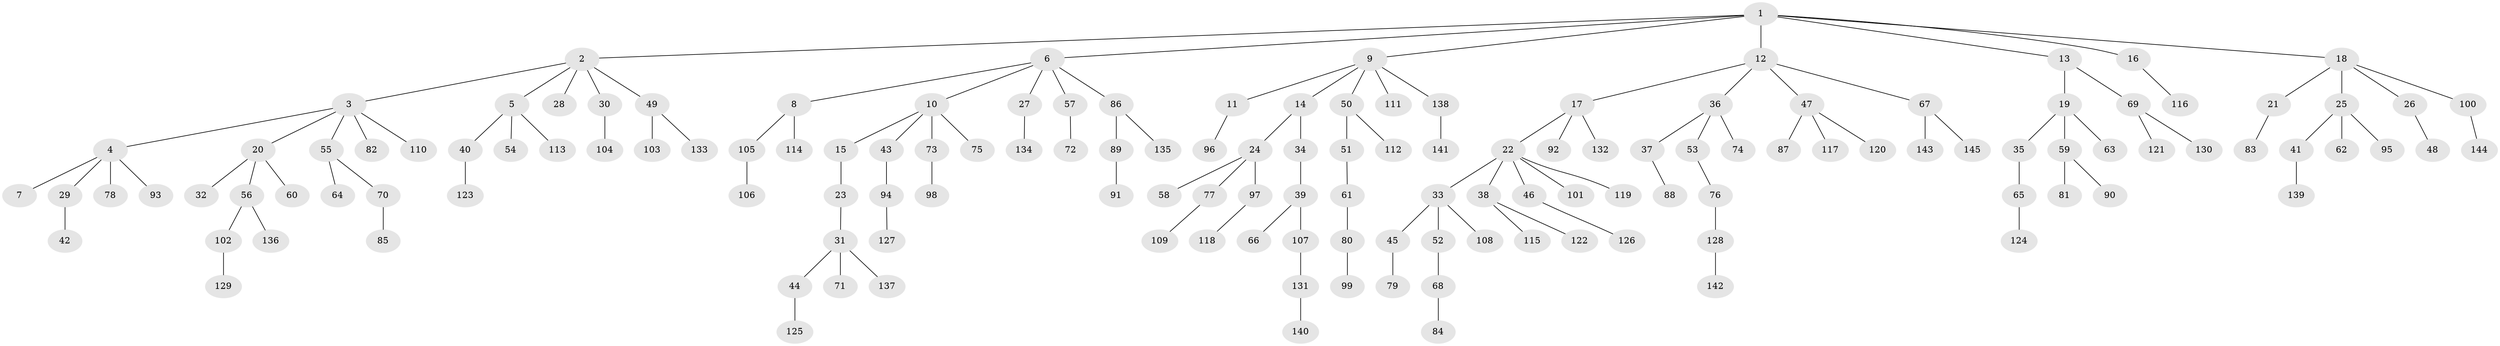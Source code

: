 // Generated by graph-tools (version 1.1) at 2025/37/03/09/25 02:37:05]
// undirected, 145 vertices, 144 edges
graph export_dot {
graph [start="1"]
  node [color=gray90,style=filled];
  1;
  2;
  3;
  4;
  5;
  6;
  7;
  8;
  9;
  10;
  11;
  12;
  13;
  14;
  15;
  16;
  17;
  18;
  19;
  20;
  21;
  22;
  23;
  24;
  25;
  26;
  27;
  28;
  29;
  30;
  31;
  32;
  33;
  34;
  35;
  36;
  37;
  38;
  39;
  40;
  41;
  42;
  43;
  44;
  45;
  46;
  47;
  48;
  49;
  50;
  51;
  52;
  53;
  54;
  55;
  56;
  57;
  58;
  59;
  60;
  61;
  62;
  63;
  64;
  65;
  66;
  67;
  68;
  69;
  70;
  71;
  72;
  73;
  74;
  75;
  76;
  77;
  78;
  79;
  80;
  81;
  82;
  83;
  84;
  85;
  86;
  87;
  88;
  89;
  90;
  91;
  92;
  93;
  94;
  95;
  96;
  97;
  98;
  99;
  100;
  101;
  102;
  103;
  104;
  105;
  106;
  107;
  108;
  109;
  110;
  111;
  112;
  113;
  114;
  115;
  116;
  117;
  118;
  119;
  120;
  121;
  122;
  123;
  124;
  125;
  126;
  127;
  128;
  129;
  130;
  131;
  132;
  133;
  134;
  135;
  136;
  137;
  138;
  139;
  140;
  141;
  142;
  143;
  144;
  145;
  1 -- 2;
  1 -- 6;
  1 -- 9;
  1 -- 12;
  1 -- 13;
  1 -- 16;
  1 -- 18;
  2 -- 3;
  2 -- 5;
  2 -- 28;
  2 -- 30;
  2 -- 49;
  3 -- 4;
  3 -- 20;
  3 -- 55;
  3 -- 82;
  3 -- 110;
  4 -- 7;
  4 -- 29;
  4 -- 78;
  4 -- 93;
  5 -- 40;
  5 -- 54;
  5 -- 113;
  6 -- 8;
  6 -- 10;
  6 -- 27;
  6 -- 57;
  6 -- 86;
  8 -- 105;
  8 -- 114;
  9 -- 11;
  9 -- 14;
  9 -- 50;
  9 -- 111;
  9 -- 138;
  10 -- 15;
  10 -- 43;
  10 -- 73;
  10 -- 75;
  11 -- 96;
  12 -- 17;
  12 -- 36;
  12 -- 47;
  12 -- 67;
  13 -- 19;
  13 -- 69;
  14 -- 24;
  14 -- 34;
  15 -- 23;
  16 -- 116;
  17 -- 22;
  17 -- 92;
  17 -- 132;
  18 -- 21;
  18 -- 25;
  18 -- 26;
  18 -- 100;
  19 -- 35;
  19 -- 59;
  19 -- 63;
  20 -- 32;
  20 -- 56;
  20 -- 60;
  21 -- 83;
  22 -- 33;
  22 -- 38;
  22 -- 46;
  22 -- 101;
  22 -- 119;
  23 -- 31;
  24 -- 58;
  24 -- 77;
  24 -- 97;
  25 -- 41;
  25 -- 62;
  25 -- 95;
  26 -- 48;
  27 -- 134;
  29 -- 42;
  30 -- 104;
  31 -- 44;
  31 -- 71;
  31 -- 137;
  33 -- 45;
  33 -- 52;
  33 -- 108;
  34 -- 39;
  35 -- 65;
  36 -- 37;
  36 -- 53;
  36 -- 74;
  37 -- 88;
  38 -- 115;
  38 -- 122;
  39 -- 66;
  39 -- 107;
  40 -- 123;
  41 -- 139;
  43 -- 94;
  44 -- 125;
  45 -- 79;
  46 -- 126;
  47 -- 87;
  47 -- 117;
  47 -- 120;
  49 -- 103;
  49 -- 133;
  50 -- 51;
  50 -- 112;
  51 -- 61;
  52 -- 68;
  53 -- 76;
  55 -- 64;
  55 -- 70;
  56 -- 102;
  56 -- 136;
  57 -- 72;
  59 -- 81;
  59 -- 90;
  61 -- 80;
  65 -- 124;
  67 -- 143;
  67 -- 145;
  68 -- 84;
  69 -- 121;
  69 -- 130;
  70 -- 85;
  73 -- 98;
  76 -- 128;
  77 -- 109;
  80 -- 99;
  86 -- 89;
  86 -- 135;
  89 -- 91;
  94 -- 127;
  97 -- 118;
  100 -- 144;
  102 -- 129;
  105 -- 106;
  107 -- 131;
  128 -- 142;
  131 -- 140;
  138 -- 141;
}
